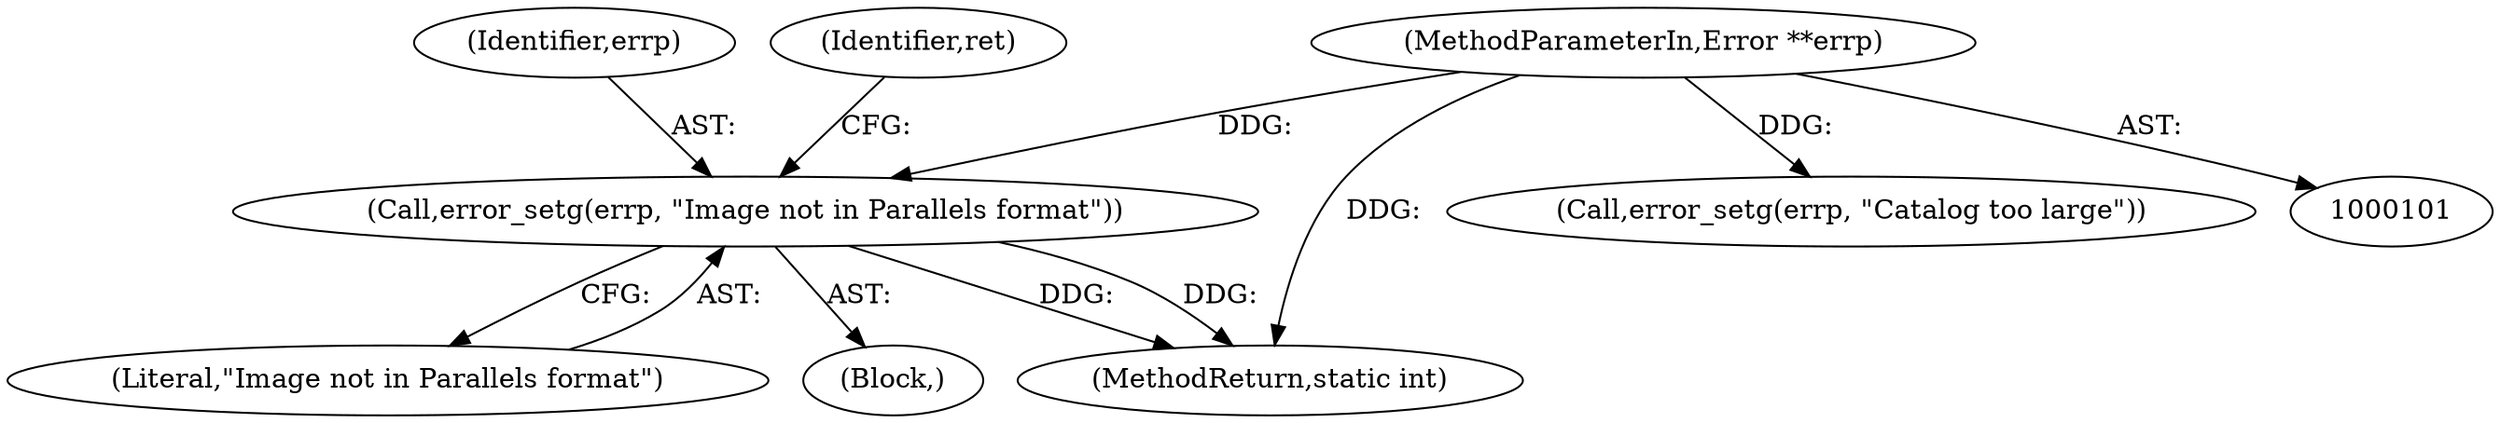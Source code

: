 digraph "0_qemu_afbcc40bee4ef51731102d7d4b499ee12fc182e1@pointer" {
"1000153" [label="(Call,error_setg(errp, \"Image not in Parallels format\"))"];
"1000105" [label="(MethodParameterIn,Error **errp)"];
"1000154" [label="(Identifier,errp)"];
"1000155" [label="(Literal,\"Image not in Parallels format\")"];
"1000152" [label="(Block,)"];
"1000153" [label="(Call,error_setg(errp, \"Image not in Parallels format\"))"];
"1000105" [label="(MethodParameterIn,Error **errp)"];
"1000157" [label="(Identifier,ret)"];
"1000248" [label="(MethodReturn,static int)"];
"1000194" [label="(Call,error_setg(errp, \"Catalog too large\"))"];
"1000153" -> "1000152"  [label="AST: "];
"1000153" -> "1000155"  [label="CFG: "];
"1000154" -> "1000153"  [label="AST: "];
"1000155" -> "1000153"  [label="AST: "];
"1000157" -> "1000153"  [label="CFG: "];
"1000153" -> "1000248"  [label="DDG: "];
"1000153" -> "1000248"  [label="DDG: "];
"1000105" -> "1000153"  [label="DDG: "];
"1000105" -> "1000101"  [label="AST: "];
"1000105" -> "1000248"  [label="DDG: "];
"1000105" -> "1000194"  [label="DDG: "];
}
